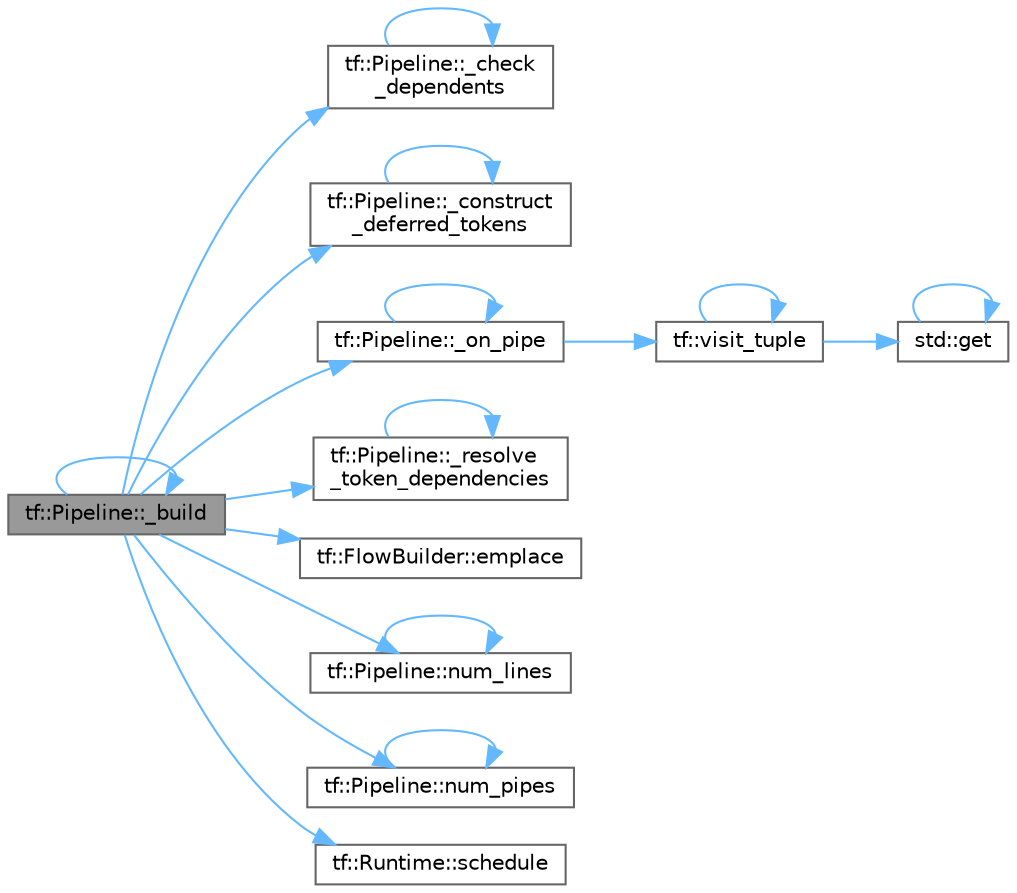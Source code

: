 digraph "tf::Pipeline::_build"
{
 // LATEX_PDF_SIZE
  bgcolor="transparent";
  edge [fontname=Helvetica,fontsize=10,labelfontname=Helvetica,labelfontsize=10];
  node [fontname=Helvetica,fontsize=10,shape=box,height=0.2,width=0.4];
  rankdir="LR";
  Node1 [id="Node000001",label="tf::Pipeline::_build",height=0.2,width=0.4,color="gray40", fillcolor="grey60", style="filled", fontcolor="black",tooltip=" "];
  Node1 -> Node1 [id="edge1_Node000001_Node000001",color="steelblue1",style="solid",tooltip=" "];
  Node1 -> Node2 [id="edge2_Node000001_Node000002",color="steelblue1",style="solid",tooltip=" "];
  Node2 [id="Node000002",label="tf::Pipeline::_check\l_dependents",height=0.2,width=0.4,color="grey40", fillcolor="white", style="filled",URL="$classtf_1_1_pipeline.html#afb16e7472b979f81a8d997eae134e1c9",tooltip=" "];
  Node2 -> Node2 [id="edge3_Node000002_Node000002",color="steelblue1",style="solid",tooltip=" "];
  Node1 -> Node3 [id="edge4_Node000001_Node000003",color="steelblue1",style="solid",tooltip=" "];
  Node3 [id="Node000003",label="tf::Pipeline::_construct\l_deferred_tokens",height=0.2,width=0.4,color="grey40", fillcolor="white", style="filled",URL="$classtf_1_1_pipeline.html#a2d90bf386da24e7913b021febbcb6809",tooltip=" "];
  Node3 -> Node3 [id="edge5_Node000003_Node000003",color="steelblue1",style="solid",tooltip=" "];
  Node1 -> Node4 [id="edge6_Node000001_Node000004",color="steelblue1",style="solid",tooltip=" "];
  Node4 [id="Node000004",label="tf::Pipeline::_on_pipe",height=0.2,width=0.4,color="grey40", fillcolor="white", style="filled",URL="$classtf_1_1_pipeline.html#aa2e4a635ac4469754f2d922ea67151f9",tooltip=" "];
  Node4 -> Node4 [id="edge7_Node000004_Node000004",color="steelblue1",style="solid",tooltip=" "];
  Node4 -> Node5 [id="edge8_Node000004_Node000005",color="steelblue1",style="solid",tooltip=" "];
  Node5 [id="Node000005",label="tf::visit_tuple",height=0.2,width=0.4,color="grey40", fillcolor="white", style="filled",URL="$namespacetf.html#a9d16a1bfe2949da5f0751304dc4321f1",tooltip=" "];
  Node5 -> Node6 [id="edge9_Node000005_Node000006",color="steelblue1",style="solid",tooltip=" "];
  Node6 [id="Node000006",label="std::get",height=0.2,width=0.4,color="grey40", fillcolor="white", style="filled",URL="$namespacestd.html#aae41d8280b7ccc3f0e0a0be2dab21c8f",tooltip="Gets an element by index."];
  Node6 -> Node6 [id="edge10_Node000006_Node000006",color="steelblue1",style="solid",tooltip=" "];
  Node5 -> Node5 [id="edge11_Node000005_Node000005",color="steelblue1",style="solid",tooltip=" "];
  Node1 -> Node7 [id="edge12_Node000001_Node000007",color="steelblue1",style="solid",tooltip=" "];
  Node7 [id="Node000007",label="tf::Pipeline::_resolve\l_token_dependencies",height=0.2,width=0.4,color="grey40", fillcolor="white", style="filled",URL="$classtf_1_1_pipeline.html#aa69993288e9ceefed489ff0c71ed1aca",tooltip=" "];
  Node7 -> Node7 [id="edge13_Node000007_Node000007",color="steelblue1",style="solid",tooltip=" "];
  Node1 -> Node8 [id="edge14_Node000001_Node000008",color="steelblue1",style="solid",tooltip=" "];
  Node8 [id="Node000008",label="tf::FlowBuilder::emplace",height=0.2,width=0.4,color="grey40", fillcolor="white", style="filled",URL="$classtf_1_1_flow_builder.html#a60d7a666cab71ecfa3010b2efb0d6b57",tooltip="creates a static task"];
  Node1 -> Node9 [id="edge15_Node000001_Node000009",color="steelblue1",style="solid",tooltip=" "];
  Node9 [id="Node000009",label="tf::Pipeline::num_lines",height=0.2,width=0.4,color="grey40", fillcolor="white", style="filled",URL="$classtf_1_1_pipeline.html#a79f066bacd6c1abd28c26d8196955e95",tooltip="queries the number of parallel lines"];
  Node9 -> Node9 [id="edge16_Node000009_Node000009",color="steelblue1",style="solid",tooltip=" "];
  Node1 -> Node10 [id="edge17_Node000001_Node000010",color="steelblue1",style="solid",tooltip=" "];
  Node10 [id="Node000010",label="tf::Pipeline::num_pipes",height=0.2,width=0.4,color="grey40", fillcolor="white", style="filled",URL="$classtf_1_1_pipeline.html#adfef0c60f8f8ace267d7cd8548457ff3",tooltip="queries the number of pipes"];
  Node10 -> Node10 [id="edge18_Node000010_Node000010",color="steelblue1",style="solid",tooltip=" "];
  Node1 -> Node11 [id="edge19_Node000001_Node000011",color="steelblue1",style="solid",tooltip=" "];
  Node11 [id="Node000011",label="tf::Runtime::schedule",height=0.2,width=0.4,color="grey40", fillcolor="white", style="filled",URL="$classtf_1_1_runtime.html#aa7e72cc0f298475195b252c8f1793343",tooltip="schedules an active task immediately to the worker's queue"];
}
